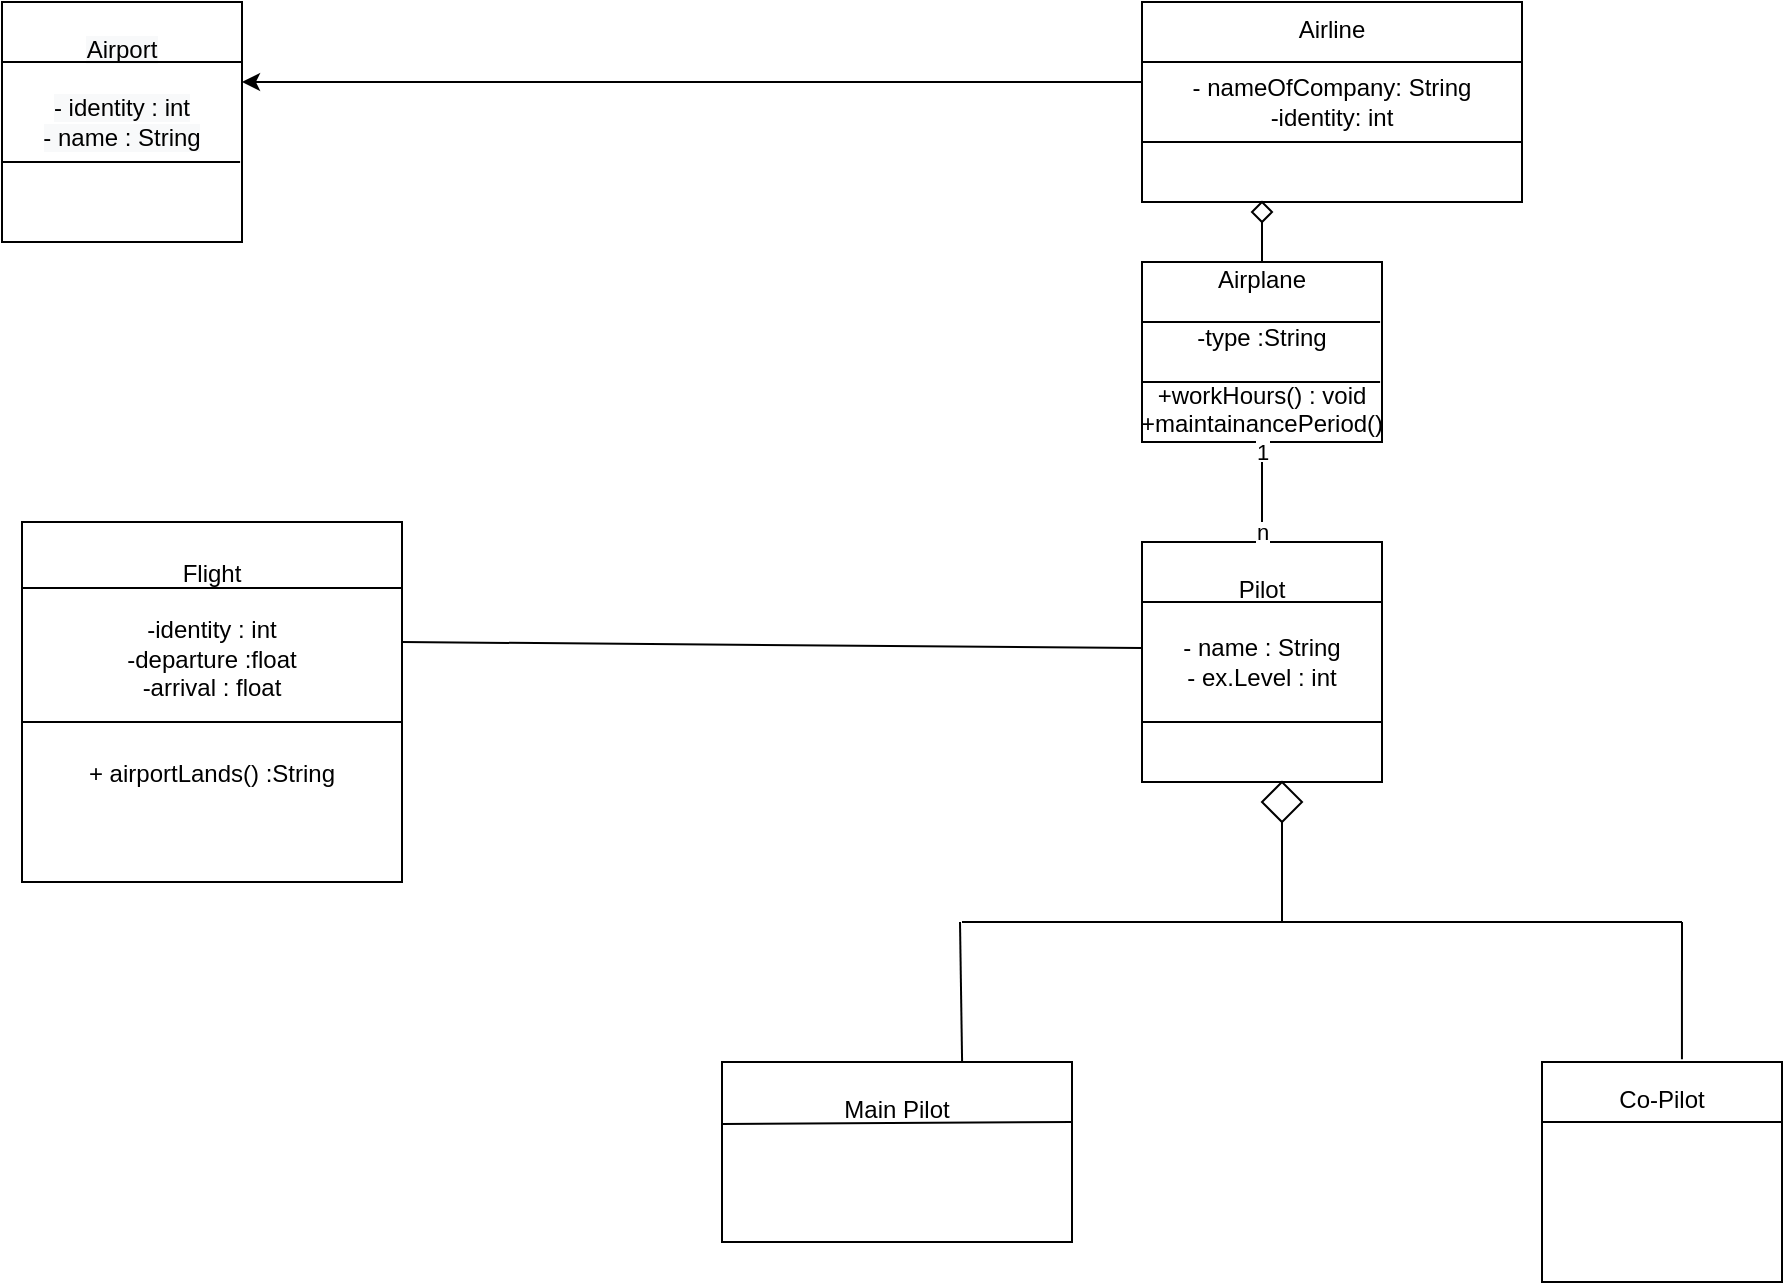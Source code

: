 <mxfile version="20.2.7" type="github">
  <diagram name="Page-1" id="e7e014a7-5840-1c2e-5031-d8a46d1fe8dd">
    <mxGraphModel dx="1422" dy="762" grid="1" gridSize="10" guides="1" tooltips="1" connect="1" arrows="1" fold="1" page="1" pageScale="1" pageWidth="1169" pageHeight="826" background="none" math="0" shadow="0">
      <root>
        <mxCell id="0" />
        <mxCell id="1" parent="0" />
        <mxCell id="_fGlJRZBhpqBofpqZzea-42" value="&lt;br&gt;&lt;span style=&quot;color: rgb(0, 0, 0); font-family: Helvetica; font-size: 12px; font-style: normal; font-variant-ligatures: normal; font-variant-caps: normal; font-weight: 400; letter-spacing: normal; orphans: 2; text-align: center; text-indent: 0px; text-transform: none; widows: 2; word-spacing: 0px; -webkit-text-stroke-width: 0px; background-color: rgb(248, 249, 250); text-decoration-thickness: initial; text-decoration-style: initial; text-decoration-color: initial; float: none; display: inline !important;&quot;&gt;Airport&lt;/span&gt;&lt;br style=&quot;color: rgb(0, 0, 0); font-family: Helvetica; font-size: 12px; font-style: normal; font-variant-ligatures: normal; font-variant-caps: normal; font-weight: 400; letter-spacing: normal; orphans: 2; text-align: center; text-indent: 0px; text-transform: none; widows: 2; word-spacing: 0px; -webkit-text-stroke-width: 0px; background-color: rgb(248, 249, 250); text-decoration-thickness: initial; text-decoration-style: initial; text-decoration-color: initial;&quot;&gt;&lt;br style=&quot;color: rgb(0, 0, 0); font-family: Helvetica; font-size: 12px; font-style: normal; font-variant-ligatures: normal; font-variant-caps: normal; font-weight: 400; letter-spacing: normal; orphans: 2; text-align: center; text-indent: 0px; text-transform: none; widows: 2; word-spacing: 0px; -webkit-text-stroke-width: 0px; background-color: rgb(248, 249, 250); text-decoration-thickness: initial; text-decoration-style: initial; text-decoration-color: initial;&quot;&gt;&lt;span style=&quot;color: rgb(0, 0, 0); font-family: Helvetica; font-size: 12px; font-style: normal; font-variant-ligatures: normal; font-variant-caps: normal; font-weight: 400; letter-spacing: normal; orphans: 2; text-align: center; text-indent: 0px; text-transform: none; widows: 2; word-spacing: 0px; -webkit-text-stroke-width: 0px; background-color: rgb(248, 249, 250); text-decoration-thickness: initial; text-decoration-style: initial; text-decoration-color: initial; float: none; display: inline !important;&quot;&gt;- identity : int&lt;/span&gt;&lt;br style=&quot;color: rgb(0, 0, 0); font-family: Helvetica; font-size: 12px; font-style: normal; font-variant-ligatures: normal; font-variant-caps: normal; font-weight: 400; letter-spacing: normal; orphans: 2; text-align: center; text-indent: 0px; text-transform: none; widows: 2; word-spacing: 0px; -webkit-text-stroke-width: 0px; background-color: rgb(248, 249, 250); text-decoration-thickness: initial; text-decoration-style: initial; text-decoration-color: initial;&quot;&gt;&lt;span style=&quot;color: rgb(0, 0, 0); font-family: Helvetica; font-size: 12px; font-style: normal; font-variant-ligatures: normal; font-variant-caps: normal; font-weight: 400; letter-spacing: normal; orphans: 2; text-align: center; text-indent: 0px; text-transform: none; widows: 2; word-spacing: 0px; -webkit-text-stroke-width: 0px; background-color: rgb(248, 249, 250); text-decoration-thickness: initial; text-decoration-style: initial; text-decoration-color: initial; float: none; display: inline !important;&quot;&gt;- name : String&lt;/span&gt;&lt;br&gt;&lt;br&gt;&lt;br&gt;&lt;br&gt;" style="rounded=0;whiteSpace=wrap;html=1;" vertex="1" parent="1">
          <mxGeometry x="160" y="120" width="120" height="120" as="geometry" />
        </mxCell>
        <mxCell id="_fGlJRZBhpqBofpqZzea-43" value="" style="endArrow=classic;html=1;rounded=0;exitX=0;exitY=0.4;exitDx=0;exitDy=0;exitPerimeter=0;" edge="1" parent="1" source="_fGlJRZBhpqBofpqZzea-44">
          <mxGeometry width="50" height="50" relative="1" as="geometry">
            <mxPoint x="400" y="160" as="sourcePoint" />
            <mxPoint x="280" y="160" as="targetPoint" />
          </mxGeometry>
        </mxCell>
        <mxCell id="_fGlJRZBhpqBofpqZzea-44" value="Airline&lt;br&gt;&lt;br&gt;- nameOfCompany: String&lt;br&gt;-identity: int&lt;br&gt;&lt;br&gt;&lt;br&gt;" style="rounded=0;whiteSpace=wrap;html=1;" vertex="1" parent="1">
          <mxGeometry x="730" y="120" width="190" height="100" as="geometry" />
        </mxCell>
        <mxCell id="_fGlJRZBhpqBofpqZzea-45" value="Airplane&lt;br&gt;&lt;br&gt;-type :String&lt;br&gt;&lt;br&gt;+workHours() : void&lt;br&gt;+maintainancePeriod()" style="rounded=0;whiteSpace=wrap;html=1;" vertex="1" parent="1">
          <mxGeometry x="730" y="250" width="120" height="90" as="geometry" />
        </mxCell>
        <mxCell id="_fGlJRZBhpqBofpqZzea-46" value="Pilot&lt;br&gt;&lt;br&gt;- name : String&lt;br&gt;- ex.Level : int&lt;br&gt;&lt;br&gt;&lt;br&gt;" style="rounded=0;whiteSpace=wrap;html=1;" vertex="1" parent="1">
          <mxGeometry x="730" y="390" width="120" height="120" as="geometry" />
        </mxCell>
        <mxCell id="_fGlJRZBhpqBofpqZzea-47" value="Main Pilot&lt;br&gt;&lt;br&gt;&lt;br&gt;&lt;br&gt;" style="rounded=0;whiteSpace=wrap;html=1;" vertex="1" parent="1">
          <mxGeometry x="520" y="650" width="175" height="90" as="geometry" />
        </mxCell>
        <mxCell id="_fGlJRZBhpqBofpqZzea-48" style="edgeStyle=orthogonalEdgeStyle;rounded=0;orthogonalLoop=1;jettySize=auto;html=1;exitX=0.5;exitY=1;exitDx=0;exitDy=0;" edge="1" parent="1" source="_fGlJRZBhpqBofpqZzea-46" target="_fGlJRZBhpqBofpqZzea-46">
          <mxGeometry relative="1" as="geometry" />
        </mxCell>
        <mxCell id="_fGlJRZBhpqBofpqZzea-50" value="" style="endArrow=classic;html=1;rounded=0;startArrow=none;" edge="1" parent="1" source="_fGlJRZBhpqBofpqZzea-83">
          <mxGeometry width="50" height="50" relative="1" as="geometry">
            <mxPoint x="790" y="250" as="sourcePoint" />
            <mxPoint x="790" y="220" as="targetPoint" />
          </mxGeometry>
        </mxCell>
        <mxCell id="_fGlJRZBhpqBofpqZzea-51" value="1&lt;br&gt;&lt;br&gt;&lt;br&gt;n" style="endArrow=none;html=1;rounded=0;exitX=0.5;exitY=0;exitDx=0;exitDy=0;" edge="1" parent="1" source="_fGlJRZBhpqBofpqZzea-46">
          <mxGeometry width="50" height="50" relative="1" as="geometry">
            <mxPoint x="740" y="390" as="sourcePoint" />
            <mxPoint x="790" y="340" as="targetPoint" />
          </mxGeometry>
        </mxCell>
        <mxCell id="_fGlJRZBhpqBofpqZzea-55" value="" style="endArrow=none;html=1;rounded=0;" edge="1" parent="1">
          <mxGeometry width="50" height="50" relative="1" as="geometry">
            <mxPoint x="640" y="580" as="sourcePoint" />
            <mxPoint x="1000" y="580" as="targetPoint" />
          </mxGeometry>
        </mxCell>
        <mxCell id="_fGlJRZBhpqBofpqZzea-56" value="Co-Pilot&lt;br&gt;&lt;br&gt;&lt;br&gt;&lt;br&gt;&lt;br&gt;&lt;br&gt;" style="rounded=0;whiteSpace=wrap;html=1;" vertex="1" parent="1">
          <mxGeometry x="930" y="650" width="120" height="110" as="geometry" />
        </mxCell>
        <mxCell id="_fGlJRZBhpqBofpqZzea-58" value="" style="endArrow=none;html=1;rounded=0;exitX=0.686;exitY=0;exitDx=0;exitDy=0;exitPerimeter=0;" edge="1" parent="1" source="_fGlJRZBhpqBofpqZzea-47">
          <mxGeometry width="50" height="50" relative="1" as="geometry">
            <mxPoint x="639" y="570" as="sourcePoint" />
            <mxPoint x="639" y="580" as="targetPoint" />
          </mxGeometry>
        </mxCell>
        <mxCell id="_fGlJRZBhpqBofpqZzea-59" value="" style="endArrow=none;html=1;rounded=0;exitX=0.583;exitY=-0.012;exitDx=0;exitDy=0;exitPerimeter=0;" edge="1" parent="1" source="_fGlJRZBhpqBofpqZzea-56">
          <mxGeometry width="50" height="50" relative="1" as="geometry">
            <mxPoint x="560" y="520" as="sourcePoint" />
            <mxPoint x="1000" y="580" as="targetPoint" />
          </mxGeometry>
        </mxCell>
        <mxCell id="_fGlJRZBhpqBofpqZzea-60" value="" style="endArrow=none;html=1;rounded=0;entryX=0;entryY=0.442;entryDx=0;entryDy=0;entryPerimeter=0;" edge="1" parent="1" target="_fGlJRZBhpqBofpqZzea-46">
          <mxGeometry width="50" height="50" relative="1" as="geometry">
            <mxPoint x="360" y="440" as="sourcePoint" />
            <mxPoint x="610" y="470" as="targetPoint" />
          </mxGeometry>
        </mxCell>
        <mxCell id="_fGlJRZBhpqBofpqZzea-61" value="Flight&lt;br&gt;&lt;br&gt;-identity : int&lt;br&gt;-departure :float&lt;br&gt;-arrival : float&lt;br&gt;&lt;br&gt;&lt;br&gt;+ airportLands() :String&lt;br&gt;&lt;br&gt;&lt;br&gt;" style="rounded=0;whiteSpace=wrap;html=1;" vertex="1" parent="1">
          <mxGeometry x="170" y="380" width="190" height="180" as="geometry" />
        </mxCell>
        <mxCell id="_fGlJRZBhpqBofpqZzea-62" value="" style="endArrow=none;html=1;rounded=0;entryX=1;entryY=0.25;entryDx=0;entryDy=0;" edge="1" parent="1" target="_fGlJRZBhpqBofpqZzea-42">
          <mxGeometry width="50" height="50" relative="1" as="geometry">
            <mxPoint x="160" y="150" as="sourcePoint" />
            <mxPoint x="210" y="100" as="targetPoint" />
          </mxGeometry>
        </mxCell>
        <mxCell id="_fGlJRZBhpqBofpqZzea-63" value="" style="endArrow=none;html=1;rounded=0;entryX=0.992;entryY=0.375;entryDx=0;entryDy=0;entryPerimeter=0;" edge="1" parent="1">
          <mxGeometry width="50" height="50" relative="1" as="geometry">
            <mxPoint x="160" y="200" as="sourcePoint" />
            <mxPoint x="279.04" y="200" as="targetPoint" />
          </mxGeometry>
        </mxCell>
        <mxCell id="_fGlJRZBhpqBofpqZzea-65" value="" style="endArrow=none;html=1;rounded=0;" edge="1" parent="1">
          <mxGeometry width="50" height="50" relative="1" as="geometry">
            <mxPoint x="730" y="150" as="sourcePoint" />
            <mxPoint x="920" y="150" as="targetPoint" />
          </mxGeometry>
        </mxCell>
        <mxCell id="_fGlJRZBhpqBofpqZzea-67" value="" style="endArrow=none;html=1;rounded=0;" edge="1" parent="1">
          <mxGeometry width="50" height="50" relative="1" as="geometry">
            <mxPoint x="730" y="190" as="sourcePoint" />
            <mxPoint x="920" y="190" as="targetPoint" />
          </mxGeometry>
        </mxCell>
        <mxCell id="_fGlJRZBhpqBofpqZzea-68" value="" style="endArrow=none;html=1;rounded=0;entryX=0.992;entryY=0.375;entryDx=0;entryDy=0;entryPerimeter=0;" edge="1" parent="1">
          <mxGeometry width="50" height="50" relative="1" as="geometry">
            <mxPoint x="730" y="280" as="sourcePoint" />
            <mxPoint x="849.04" y="280" as="targetPoint" />
          </mxGeometry>
        </mxCell>
        <mxCell id="_fGlJRZBhpqBofpqZzea-69" value="" style="endArrow=none;html=1;rounded=0;entryX=0.992;entryY=0.375;entryDx=0;entryDy=0;entryPerimeter=0;" edge="1" parent="1">
          <mxGeometry width="50" height="50" relative="1" as="geometry">
            <mxPoint x="730" y="310" as="sourcePoint" />
            <mxPoint x="849.04" y="310" as="targetPoint" />
          </mxGeometry>
        </mxCell>
        <mxCell id="_fGlJRZBhpqBofpqZzea-72" value="" style="endArrow=none;html=1;rounded=0;" edge="1" parent="1">
          <mxGeometry width="50" height="50" relative="1" as="geometry">
            <mxPoint x="730" y="420" as="sourcePoint" />
            <mxPoint x="850" y="420" as="targetPoint" />
          </mxGeometry>
        </mxCell>
        <mxCell id="_fGlJRZBhpqBofpqZzea-73" value="" style="endArrow=none;html=1;rounded=0;" edge="1" parent="1">
          <mxGeometry width="50" height="50" relative="1" as="geometry">
            <mxPoint x="730" y="480" as="sourcePoint" />
            <mxPoint x="850" y="480" as="targetPoint" />
          </mxGeometry>
        </mxCell>
        <mxCell id="_fGlJRZBhpqBofpqZzea-74" value="" style="endArrow=none;html=1;rounded=0;startArrow=none;" edge="1" parent="1" source="_fGlJRZBhpqBofpqZzea-86">
          <mxGeometry width="50" height="50" relative="1" as="geometry">
            <mxPoint x="800" y="580" as="sourcePoint" />
            <mxPoint x="800" y="510" as="targetPoint" />
          </mxGeometry>
        </mxCell>
        <mxCell id="_fGlJRZBhpqBofpqZzea-76" value="" style="endArrow=none;html=1;rounded=0;exitX=0;exitY=0.344;exitDx=0;exitDy=0;exitPerimeter=0;" edge="1" parent="1" source="_fGlJRZBhpqBofpqZzea-47">
          <mxGeometry width="50" height="50" relative="1" as="geometry">
            <mxPoint x="525" y="680" as="sourcePoint" />
            <mxPoint x="695" y="680" as="targetPoint" />
          </mxGeometry>
        </mxCell>
        <mxCell id="_fGlJRZBhpqBofpqZzea-77" value="" style="endArrow=none;html=1;rounded=0;" edge="1" parent="1">
          <mxGeometry width="50" height="50" relative="1" as="geometry">
            <mxPoint x="930" y="680" as="sourcePoint" />
            <mxPoint x="1050" y="680" as="targetPoint" />
          </mxGeometry>
        </mxCell>
        <mxCell id="_fGlJRZBhpqBofpqZzea-79" value="" style="endArrow=none;html=1;rounded=0;exitX=0;exitY=0.344;exitDx=0;exitDy=0;exitPerimeter=0;" edge="1" parent="1">
          <mxGeometry width="50" height="50" relative="1" as="geometry">
            <mxPoint x="170" y="412.96" as="sourcePoint" />
            <mxPoint x="360" y="413" as="targetPoint" />
          </mxGeometry>
        </mxCell>
        <mxCell id="_fGlJRZBhpqBofpqZzea-82" value="" style="endArrow=none;html=1;rounded=0;exitX=0;exitY=0.344;exitDx=0;exitDy=0;exitPerimeter=0;" edge="1" parent="1">
          <mxGeometry width="50" height="50" relative="1" as="geometry">
            <mxPoint x="170" y="480.0" as="sourcePoint" />
            <mxPoint x="360" y="480.04" as="targetPoint" />
          </mxGeometry>
        </mxCell>
        <mxCell id="_fGlJRZBhpqBofpqZzea-83" value="" style="rhombus;whiteSpace=wrap;html=1;" vertex="1" parent="1">
          <mxGeometry x="785" y="220" width="10" height="10" as="geometry" />
        </mxCell>
        <mxCell id="_fGlJRZBhpqBofpqZzea-84" value="" style="endArrow=none;html=1;rounded=0;" edge="1" parent="1" target="_fGlJRZBhpqBofpqZzea-83">
          <mxGeometry width="50" height="50" relative="1" as="geometry">
            <mxPoint x="790" y="250" as="sourcePoint" />
            <mxPoint x="790" y="220" as="targetPoint" />
          </mxGeometry>
        </mxCell>
        <mxCell id="_fGlJRZBhpqBofpqZzea-86" value="" style="rhombus;whiteSpace=wrap;html=1;" vertex="1" parent="1">
          <mxGeometry x="790" y="510" width="20" height="20" as="geometry" />
        </mxCell>
        <mxCell id="_fGlJRZBhpqBofpqZzea-91" value="" style="endArrow=none;html=1;rounded=0;" edge="1" parent="1" target="_fGlJRZBhpqBofpqZzea-86">
          <mxGeometry width="50" height="50" relative="1" as="geometry">
            <mxPoint x="800" y="580" as="sourcePoint" />
            <mxPoint x="800" y="510" as="targetPoint" />
          </mxGeometry>
        </mxCell>
        <mxCell id="_fGlJRZBhpqBofpqZzea-94" value="" style="endArrow=none;html=1;rounded=0;" edge="1" parent="1">
          <mxGeometry width="50" height="50" relative="1" as="geometry">
            <mxPoint x="790" y="380" as="sourcePoint" />
            <mxPoint x="790" y="350" as="targetPoint" />
          </mxGeometry>
        </mxCell>
      </root>
    </mxGraphModel>
  </diagram>
</mxfile>
